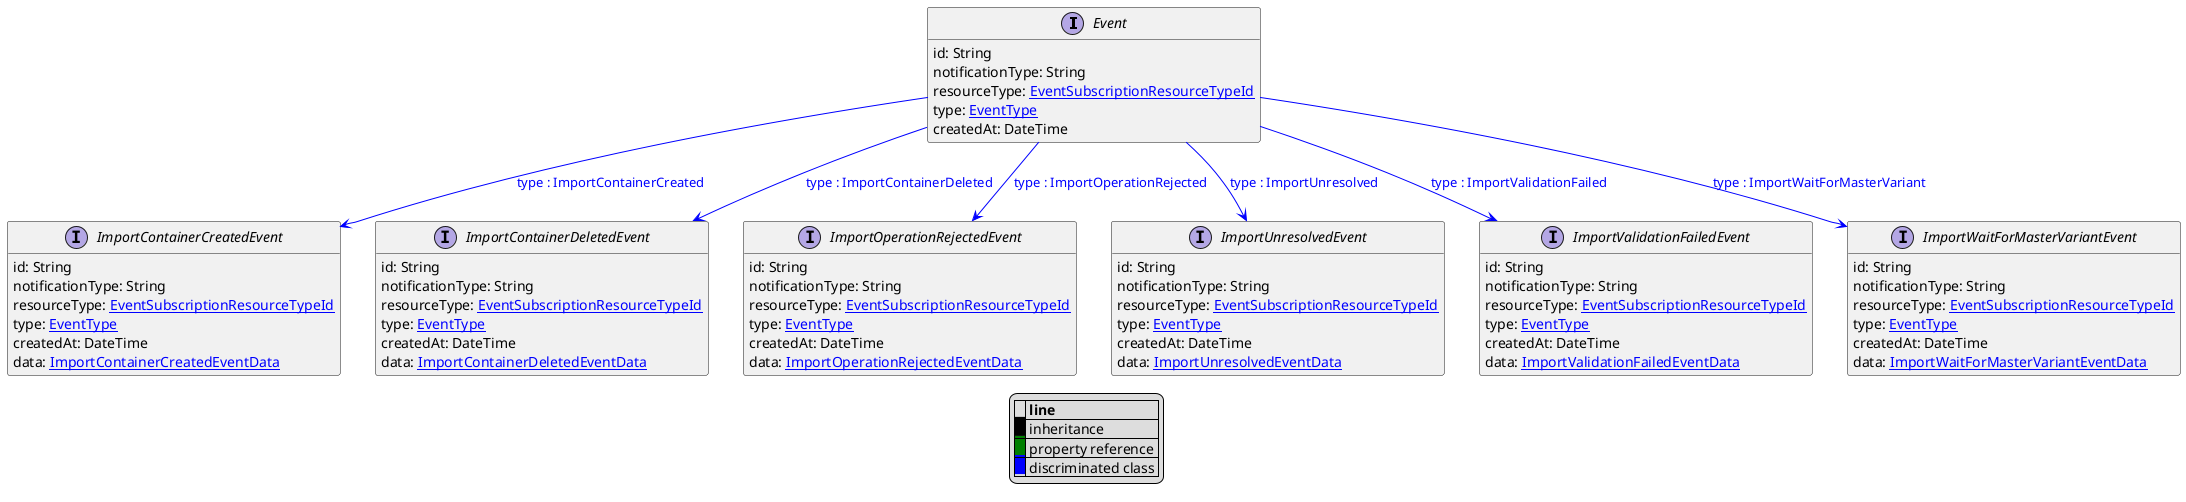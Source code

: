 @startuml

hide empty fields
hide empty methods
legend
|= |= line |
|<back:black>   </back>| inheritance |
|<back:green>   </back>| property reference |
|<back:blue>   </back>| discriminated class |
endlegend
interface Event [[Event.svg]]  {
    id: String
    notificationType: String
    resourceType: [[EventSubscriptionResourceTypeId.svg EventSubscriptionResourceTypeId]]
    type: [[EventType.svg EventType]]
    createdAt: DateTime
}


interface ImportContainerCreatedEvent [[ImportContainerCreatedEvent.svg]]  {
    id: String
    notificationType: String
    resourceType: [[EventSubscriptionResourceTypeId.svg EventSubscriptionResourceTypeId]]
    type: [[EventType.svg EventType]]
    createdAt: DateTime
    data: [[ImportContainerCreatedEventData.svg ImportContainerCreatedEventData]]
}
interface ImportContainerDeletedEvent [[ImportContainerDeletedEvent.svg]]  {
    id: String
    notificationType: String
    resourceType: [[EventSubscriptionResourceTypeId.svg EventSubscriptionResourceTypeId]]
    type: [[EventType.svg EventType]]
    createdAt: DateTime
    data: [[ImportContainerDeletedEventData.svg ImportContainerDeletedEventData]]
}
interface ImportOperationRejectedEvent [[ImportOperationRejectedEvent.svg]]  {
    id: String
    notificationType: String
    resourceType: [[EventSubscriptionResourceTypeId.svg EventSubscriptionResourceTypeId]]
    type: [[EventType.svg EventType]]
    createdAt: DateTime
    data: [[ImportOperationRejectedEventData.svg ImportOperationRejectedEventData]]
}
interface ImportUnresolvedEvent [[ImportUnresolvedEvent.svg]]  {
    id: String
    notificationType: String
    resourceType: [[EventSubscriptionResourceTypeId.svg EventSubscriptionResourceTypeId]]
    type: [[EventType.svg EventType]]
    createdAt: DateTime
    data: [[ImportUnresolvedEventData.svg ImportUnresolvedEventData]]
}
interface ImportValidationFailedEvent [[ImportValidationFailedEvent.svg]]  {
    id: String
    notificationType: String
    resourceType: [[EventSubscriptionResourceTypeId.svg EventSubscriptionResourceTypeId]]
    type: [[EventType.svg EventType]]
    createdAt: DateTime
    data: [[ImportValidationFailedEventData.svg ImportValidationFailedEventData]]
}
interface ImportWaitForMasterVariantEvent [[ImportWaitForMasterVariantEvent.svg]]  {
    id: String
    notificationType: String
    resourceType: [[EventSubscriptionResourceTypeId.svg EventSubscriptionResourceTypeId]]
    type: [[EventType.svg EventType]]
    createdAt: DateTime
    data: [[ImportWaitForMasterVariantEventData.svg ImportWaitForMasterVariantEventData]]
}

Event --> ImportContainerCreatedEvent #blue;text:blue : "type : ImportContainerCreated"
Event --> ImportContainerDeletedEvent #blue;text:blue : "type : ImportContainerDeleted"
Event --> ImportOperationRejectedEvent #blue;text:blue : "type : ImportOperationRejected"
Event --> ImportUnresolvedEvent #blue;text:blue : "type : ImportUnresolved"
Event --> ImportValidationFailedEvent #blue;text:blue : "type : ImportValidationFailed"
Event --> ImportWaitForMasterVariantEvent #blue;text:blue : "type : ImportWaitForMasterVariant"

@enduml
